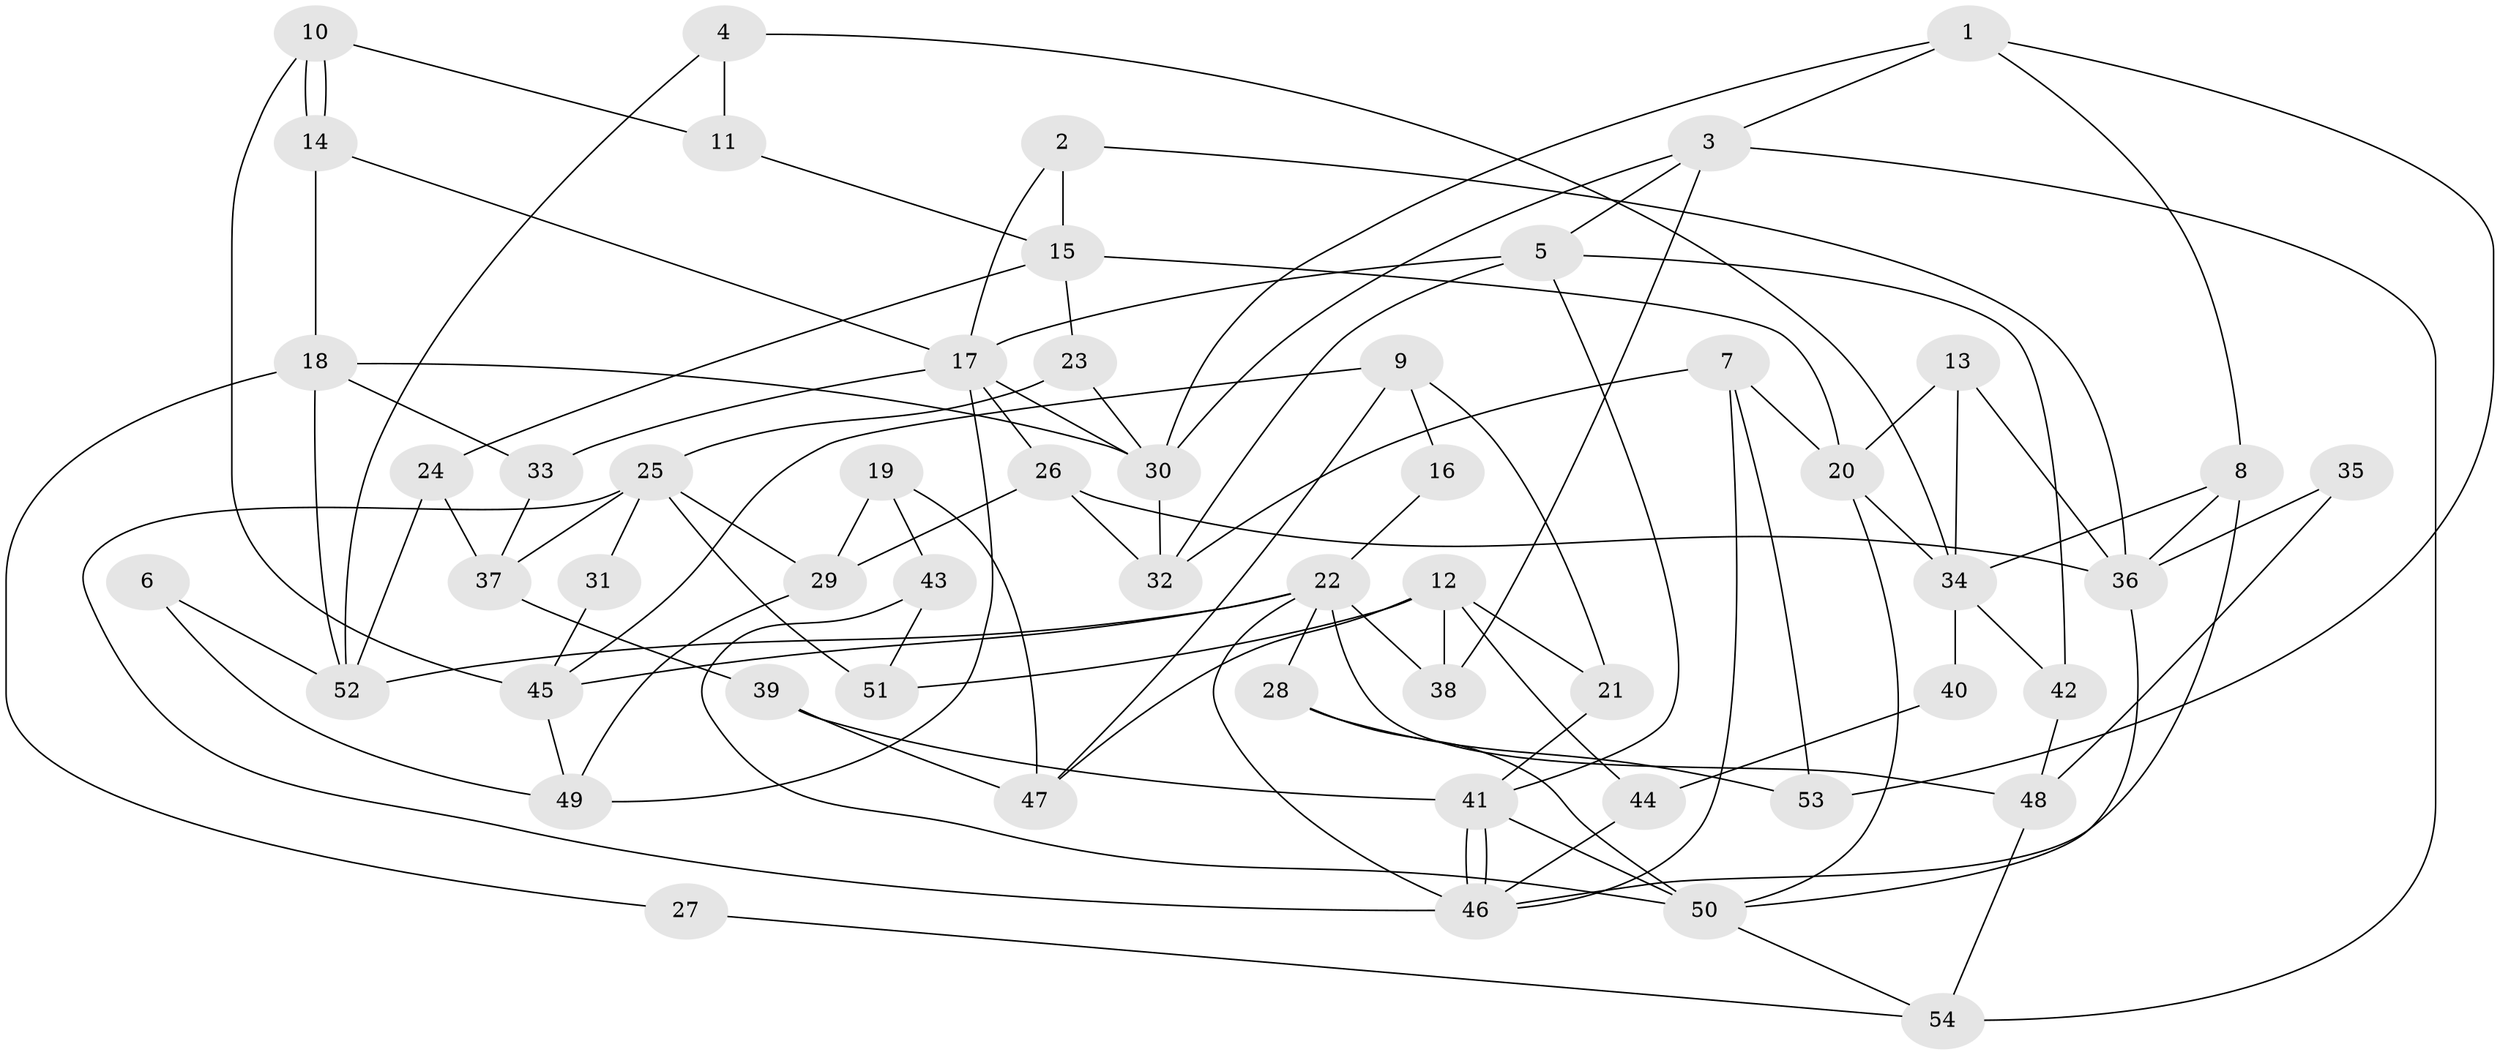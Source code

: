 // Generated by graph-tools (version 1.1) at 2025/02/03/09/25 03:02:11]
// undirected, 54 vertices, 108 edges
graph export_dot {
graph [start="1"]
  node [color=gray90,style=filled];
  1;
  2;
  3;
  4;
  5;
  6;
  7;
  8;
  9;
  10;
  11;
  12;
  13;
  14;
  15;
  16;
  17;
  18;
  19;
  20;
  21;
  22;
  23;
  24;
  25;
  26;
  27;
  28;
  29;
  30;
  31;
  32;
  33;
  34;
  35;
  36;
  37;
  38;
  39;
  40;
  41;
  42;
  43;
  44;
  45;
  46;
  47;
  48;
  49;
  50;
  51;
  52;
  53;
  54;
  1 -- 53;
  1 -- 30;
  1 -- 3;
  1 -- 8;
  2 -- 17;
  2 -- 15;
  2 -- 36;
  3 -- 5;
  3 -- 30;
  3 -- 38;
  3 -- 54;
  4 -- 34;
  4 -- 52;
  4 -- 11;
  5 -- 32;
  5 -- 42;
  5 -- 17;
  5 -- 41;
  6 -- 49;
  6 -- 52;
  7 -- 46;
  7 -- 20;
  7 -- 32;
  7 -- 53;
  8 -- 36;
  8 -- 34;
  8 -- 46;
  9 -- 45;
  9 -- 47;
  9 -- 16;
  9 -- 21;
  10 -- 11;
  10 -- 14;
  10 -- 14;
  10 -- 45;
  11 -- 15;
  12 -- 47;
  12 -- 21;
  12 -- 38;
  12 -- 44;
  12 -- 51;
  13 -- 34;
  13 -- 36;
  13 -- 20;
  14 -- 17;
  14 -- 18;
  15 -- 23;
  15 -- 20;
  15 -- 24;
  16 -- 22;
  17 -- 49;
  17 -- 26;
  17 -- 30;
  17 -- 33;
  18 -- 30;
  18 -- 27;
  18 -- 33;
  18 -- 52;
  19 -- 29;
  19 -- 43;
  19 -- 47;
  20 -- 50;
  20 -- 34;
  21 -- 41;
  22 -- 38;
  22 -- 46;
  22 -- 28;
  22 -- 45;
  22 -- 48;
  22 -- 52;
  23 -- 25;
  23 -- 30;
  24 -- 52;
  24 -- 37;
  25 -- 37;
  25 -- 46;
  25 -- 29;
  25 -- 31;
  25 -- 51;
  26 -- 32;
  26 -- 29;
  26 -- 36;
  27 -- 54;
  28 -- 50;
  28 -- 53;
  29 -- 49;
  30 -- 32;
  31 -- 45;
  33 -- 37;
  34 -- 40;
  34 -- 42;
  35 -- 48;
  35 -- 36;
  36 -- 50;
  37 -- 39;
  39 -- 41;
  39 -- 47;
  40 -- 44;
  41 -- 46;
  41 -- 46;
  41 -- 50;
  42 -- 48;
  43 -- 51;
  43 -- 50;
  44 -- 46;
  45 -- 49;
  48 -- 54;
  50 -- 54;
}
